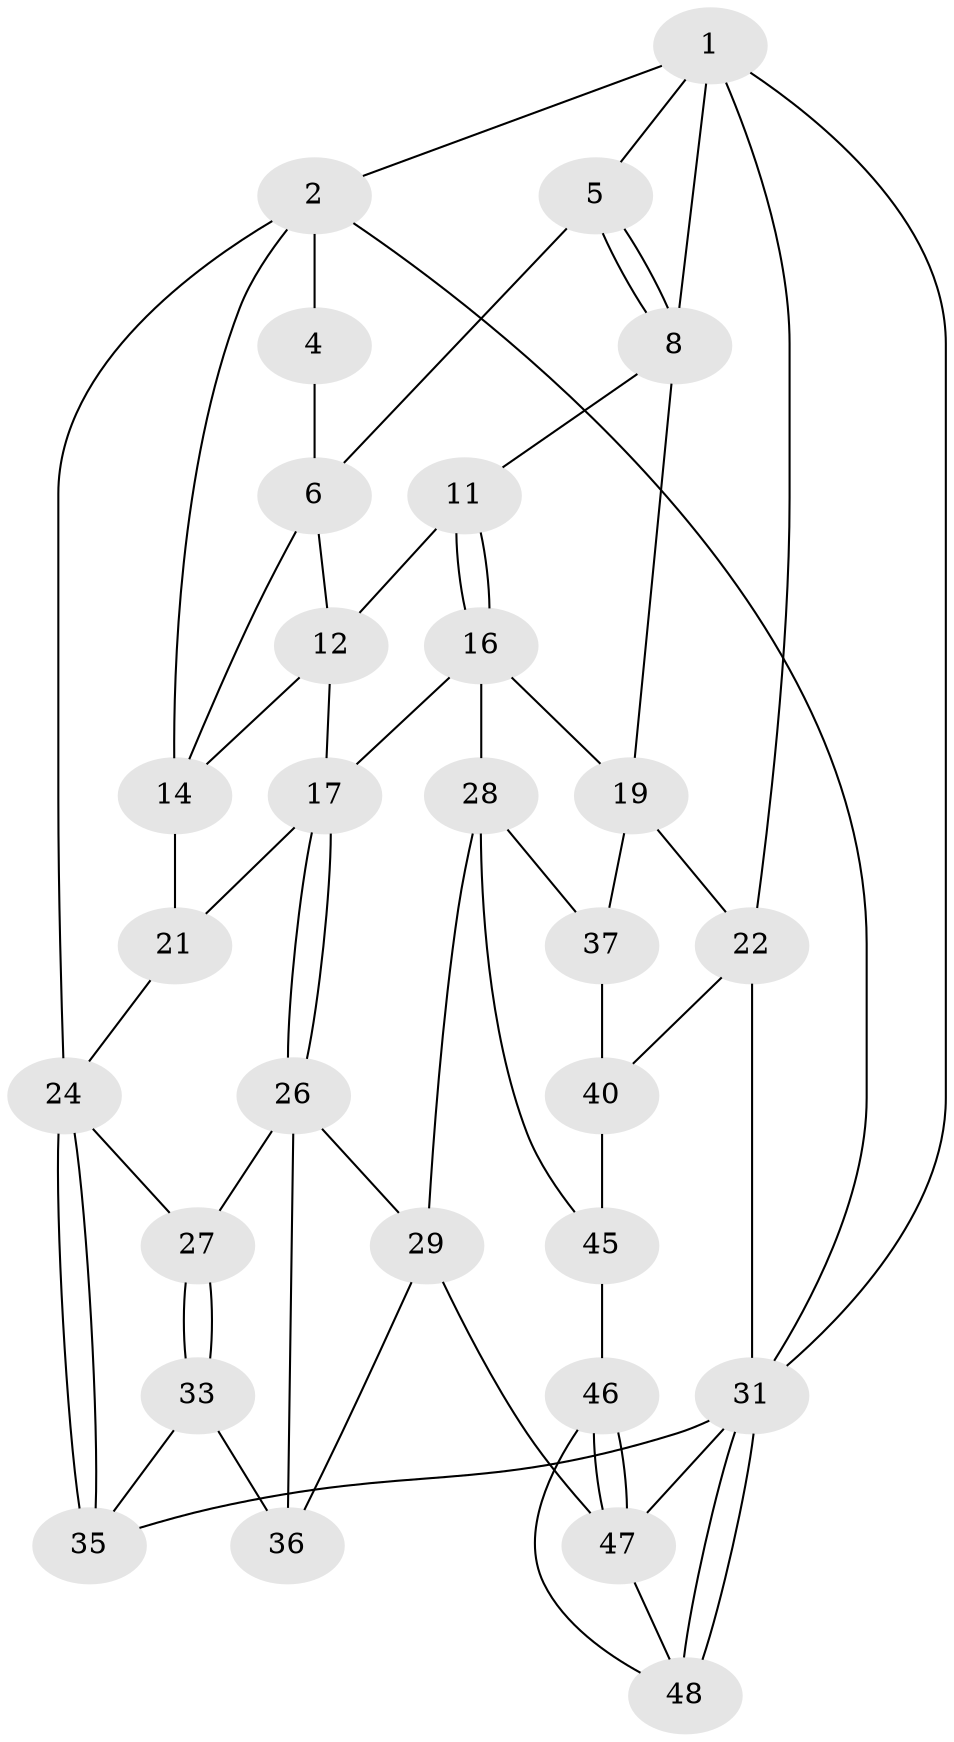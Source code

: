 // Generated by graph-tools (version 1.1) at 2025/52/02/27/25 19:52:38]
// undirected, 29 vertices, 60 edges
graph export_dot {
graph [start="1"]
  node [color=gray90,style=filled];
  1 [pos="+0.35752625835127755+0",super="+10"];
  2 [pos="+0+0.3161756813323126",super="+3"];
  4 [pos="+0.13444706616449087+0.11598421844674178"];
  5 [pos="+0.3903640330744672+0"];
  6 [pos="+0.3725845187503099+0.16432754223486667",super="+7"];
  8 [pos="+1+0",super="+9"];
  11 [pos="+0.7070824079900829+0.2792204537155569"];
  12 [pos="+0.4878678822583686+0.29732580425943206",super="+13"];
  14 [pos="+0.25882490052767543+0.35243050814914306",super="+15"];
  16 [pos="+0.6154448966018419+0.5452316816822457",super="+20"];
  17 [pos="+0.5153392077980453+0.5516942720702454",super="+18"];
  19 [pos="+0.7502545300739472+0.6382924036361908",super="+23"];
  21 [pos="+0.23572670263801423+0.5403905916986074"];
  22 [pos="+1+0.4908024641598809",super="+32"];
  24 [pos="+0+0.5587419004242749",super="+25"];
  26 [pos="+0.4579251856811295+0.6265450794683733",super="+30"];
  27 [pos="+0.2392475920467057+0.6492246010261358"];
  28 [pos="+0.5858235736473659+0.8053954120572167",super="+39"];
  29 [pos="+0.4926773778315519+0.8260466594908072",super="+44"];
  31 [pos="+1+1",super="+41"];
  33 [pos="+0.2345669582782323+0.7121102522687843",super="+34"];
  35 [pos="+0+0.7902739888881838"];
  36 [pos="+0.2930028599463889+0.7989288931911724",super="+43"];
  37 [pos="+0.7565755680624734+0.648302402787568",super="+38"];
  40 [pos="+1+0.7389893496665929",super="+42"];
  45 [pos="+0.6702210234340343+0.887623897524781",super="+50"];
  46 [pos="+0.6599240642700576+0.9192121457769193",super="+49"];
  47 [pos="+0.37787344754673385+1",super="+51"];
  48 [pos="+1+1"];
  1 -- 2;
  1 -- 5;
  1 -- 8;
  1 -- 22;
  1 -- 31;
  2 -- 24;
  2 -- 31;
  2 -- 4;
  2 -- 14;
  4 -- 6;
  5 -- 6;
  5 -- 8;
  5 -- 8;
  6 -- 12;
  6 -- 14;
  8 -- 11;
  8 -- 19;
  11 -- 12;
  11 -- 16;
  11 -- 16;
  12 -- 14;
  12 -- 17;
  14 -- 21;
  16 -- 17;
  16 -- 19;
  16 -- 28;
  17 -- 26;
  17 -- 26;
  17 -- 21;
  19 -- 37;
  19 -- 22;
  21 -- 24;
  22 -- 40;
  22 -- 31;
  24 -- 35;
  24 -- 35;
  24 -- 27;
  26 -- 27;
  26 -- 36;
  26 -- 29;
  27 -- 33;
  27 -- 33;
  28 -- 29;
  28 -- 45;
  28 -- 37;
  29 -- 36;
  29 -- 47;
  31 -- 48;
  31 -- 48;
  31 -- 35;
  31 -- 47;
  33 -- 36 [weight=2];
  33 -- 35;
  37 -- 40 [weight=2];
  40 -- 45;
  45 -- 46 [weight=2];
  46 -- 47;
  46 -- 47;
  46 -- 48;
  47 -- 48;
}
